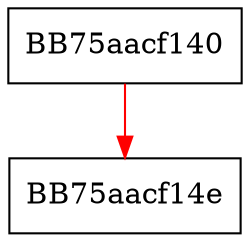 digraph OnTheFly {
  node [shape="box"];
  graph [splines=ortho];
  BB75aacf140 -> BB75aacf14e [color="red"];
}